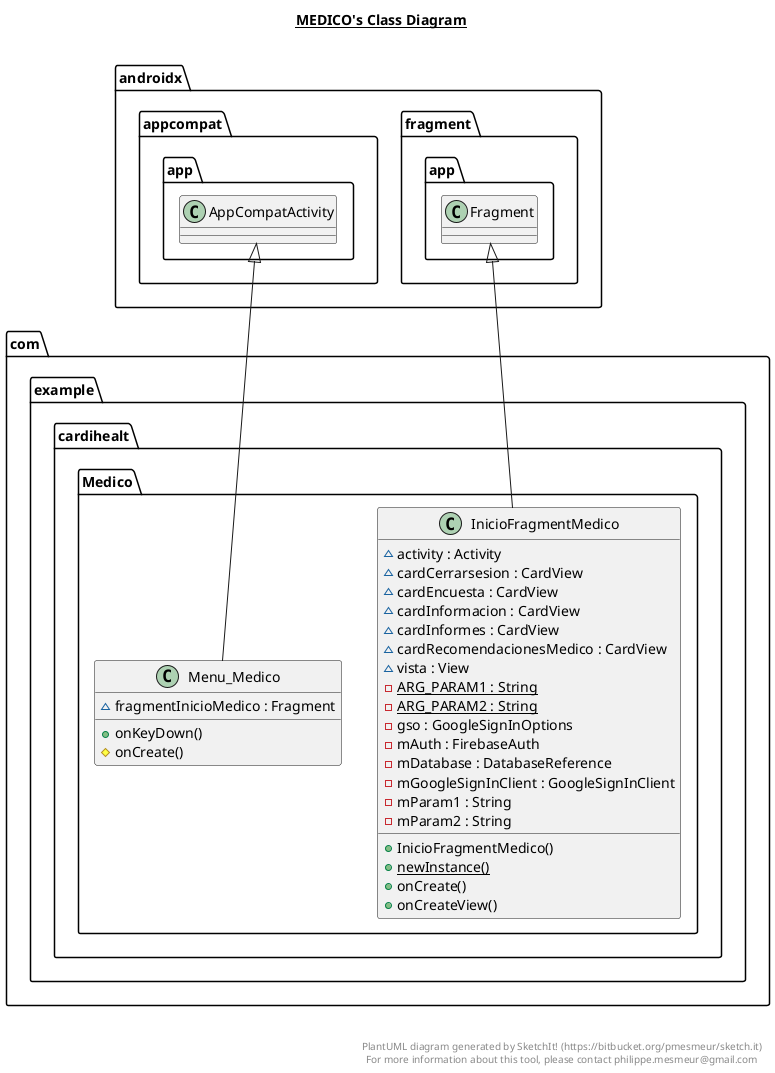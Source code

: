 @startuml

title __MEDICO's Class Diagram__\n

  namespace com.example.cardihealt {
    namespace Medico {
      class com.example.cardihealt.Medico.InicioFragmentMedico {
          ~ activity : Activity
          ~ cardCerrarsesion : CardView
          ~ cardEncuesta : CardView
          ~ cardInformacion : CardView
          ~ cardInformes : CardView
          ~ cardRecomendacionesMedico : CardView
          ~ vista : View
          {static} - ARG_PARAM1 : String
          {static} - ARG_PARAM2 : String
          - gso : GoogleSignInOptions
          - mAuth : FirebaseAuth
          - mDatabase : DatabaseReference
          - mGoogleSignInClient : GoogleSignInClient
          - mParam1 : String
          - mParam2 : String
          + InicioFragmentMedico()
          {static} + newInstance()
          + onCreate()
          + onCreateView()
      }
    }
  }
  

  namespace com.example.cardihealt {
    namespace Medico {
      class com.example.cardihealt.Medico.Menu_Medico {
          ~ fragmentInicioMedico : Fragment
          + onKeyDown()
          # onCreate()
      }
    }
  }
  

  com.example.cardihealt.Medico.InicioFragmentMedico -up-|> androidx.fragment.app.Fragment
  com.example.cardihealt.Medico.Menu_Medico -up-|> androidx.appcompat.app.AppCompatActivity


right footer


PlantUML diagram generated by SketchIt! (https://bitbucket.org/pmesmeur/sketch.it)
For more information about this tool, please contact philippe.mesmeur@gmail.com
endfooter

@enduml
